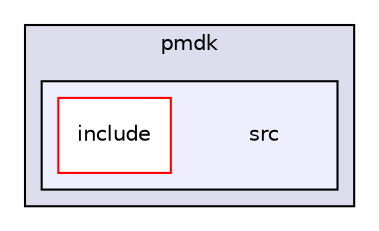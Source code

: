digraph "pmdk/src" {
  compound=true
  node [ fontsize="10", fontname="Helvetica"];
  edge [ labelfontsize="10", labelfontname="Helvetica"];
  subgraph clusterdir_72fde2183a7e028e2d5addf4c51444ce {
    graph [ bgcolor="#ddddee", pencolor="black", label="pmdk" fontname="Helvetica", fontsize="10", URL="dir_72fde2183a7e028e2d5addf4c51444ce.html"]
  subgraph clusterdir_e284983b89979408625c9078f553cd30 {
    graph [ bgcolor="#eeeeff", pencolor="black", label="" URL="dir_e284983b89979408625c9078f553cd30.html"];
    dir_e284983b89979408625c9078f553cd30 [shape=plaintext label="src"];
    dir_814f33235cdcdfd1f098ffcd70b86a50 [shape=box label="include" color="red" fillcolor="white" style="filled" URL="dir_814f33235cdcdfd1f098ffcd70b86a50.html"];
  }
  }
}
